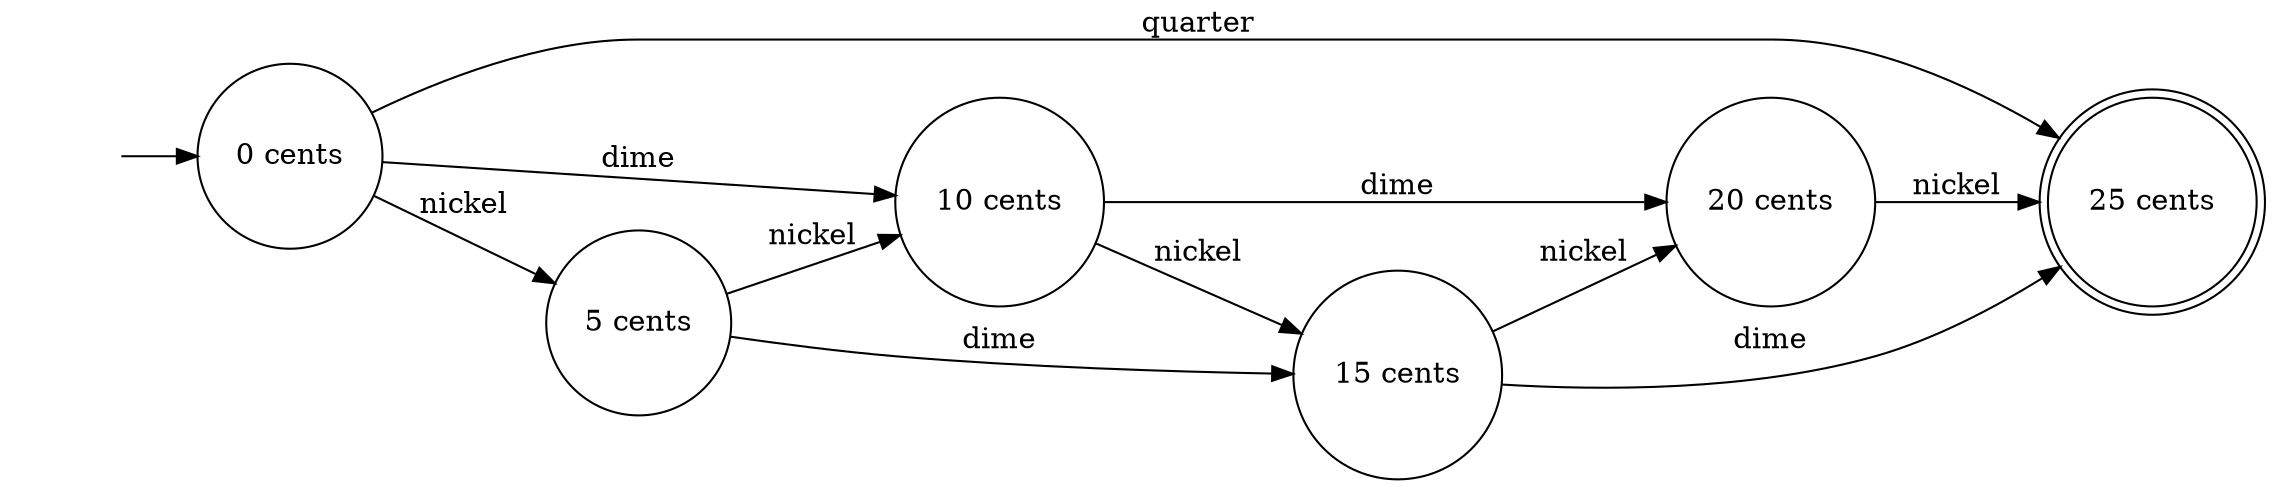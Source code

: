 digraph G {
    rankdir=LR;
    node [ style = invis ]; 0;
	node [ style = solid, shape = doublecircle]; "25 cents";
	node [shape = circle];
    0 -> "0 cents";
    "0 cents" -> "5 cents" [ label = "nickel" ];
    "5 cents" -> "10 cents" [ label = "nickel" ];
    "10 cents" -> "15 cents" [ label = "nickel" ];
    "15 cents" -> "20 cents" [ label = "nickel" ];
    "20 cents" -> "25 cents" [ label = "nickel" ];

    "0 cents" -> "10 cents" [ label = "dime" ];
    "5 cents" -> "15 cents" [ label = "dime" ];
    "10 cents" -> "20 cents" [ label = "dime" ];
    "15 cents" -> "25 cents" [ label = "dime" ];

    "0 cents" -> "25 cents" [ label = "quarter" ];
    
}